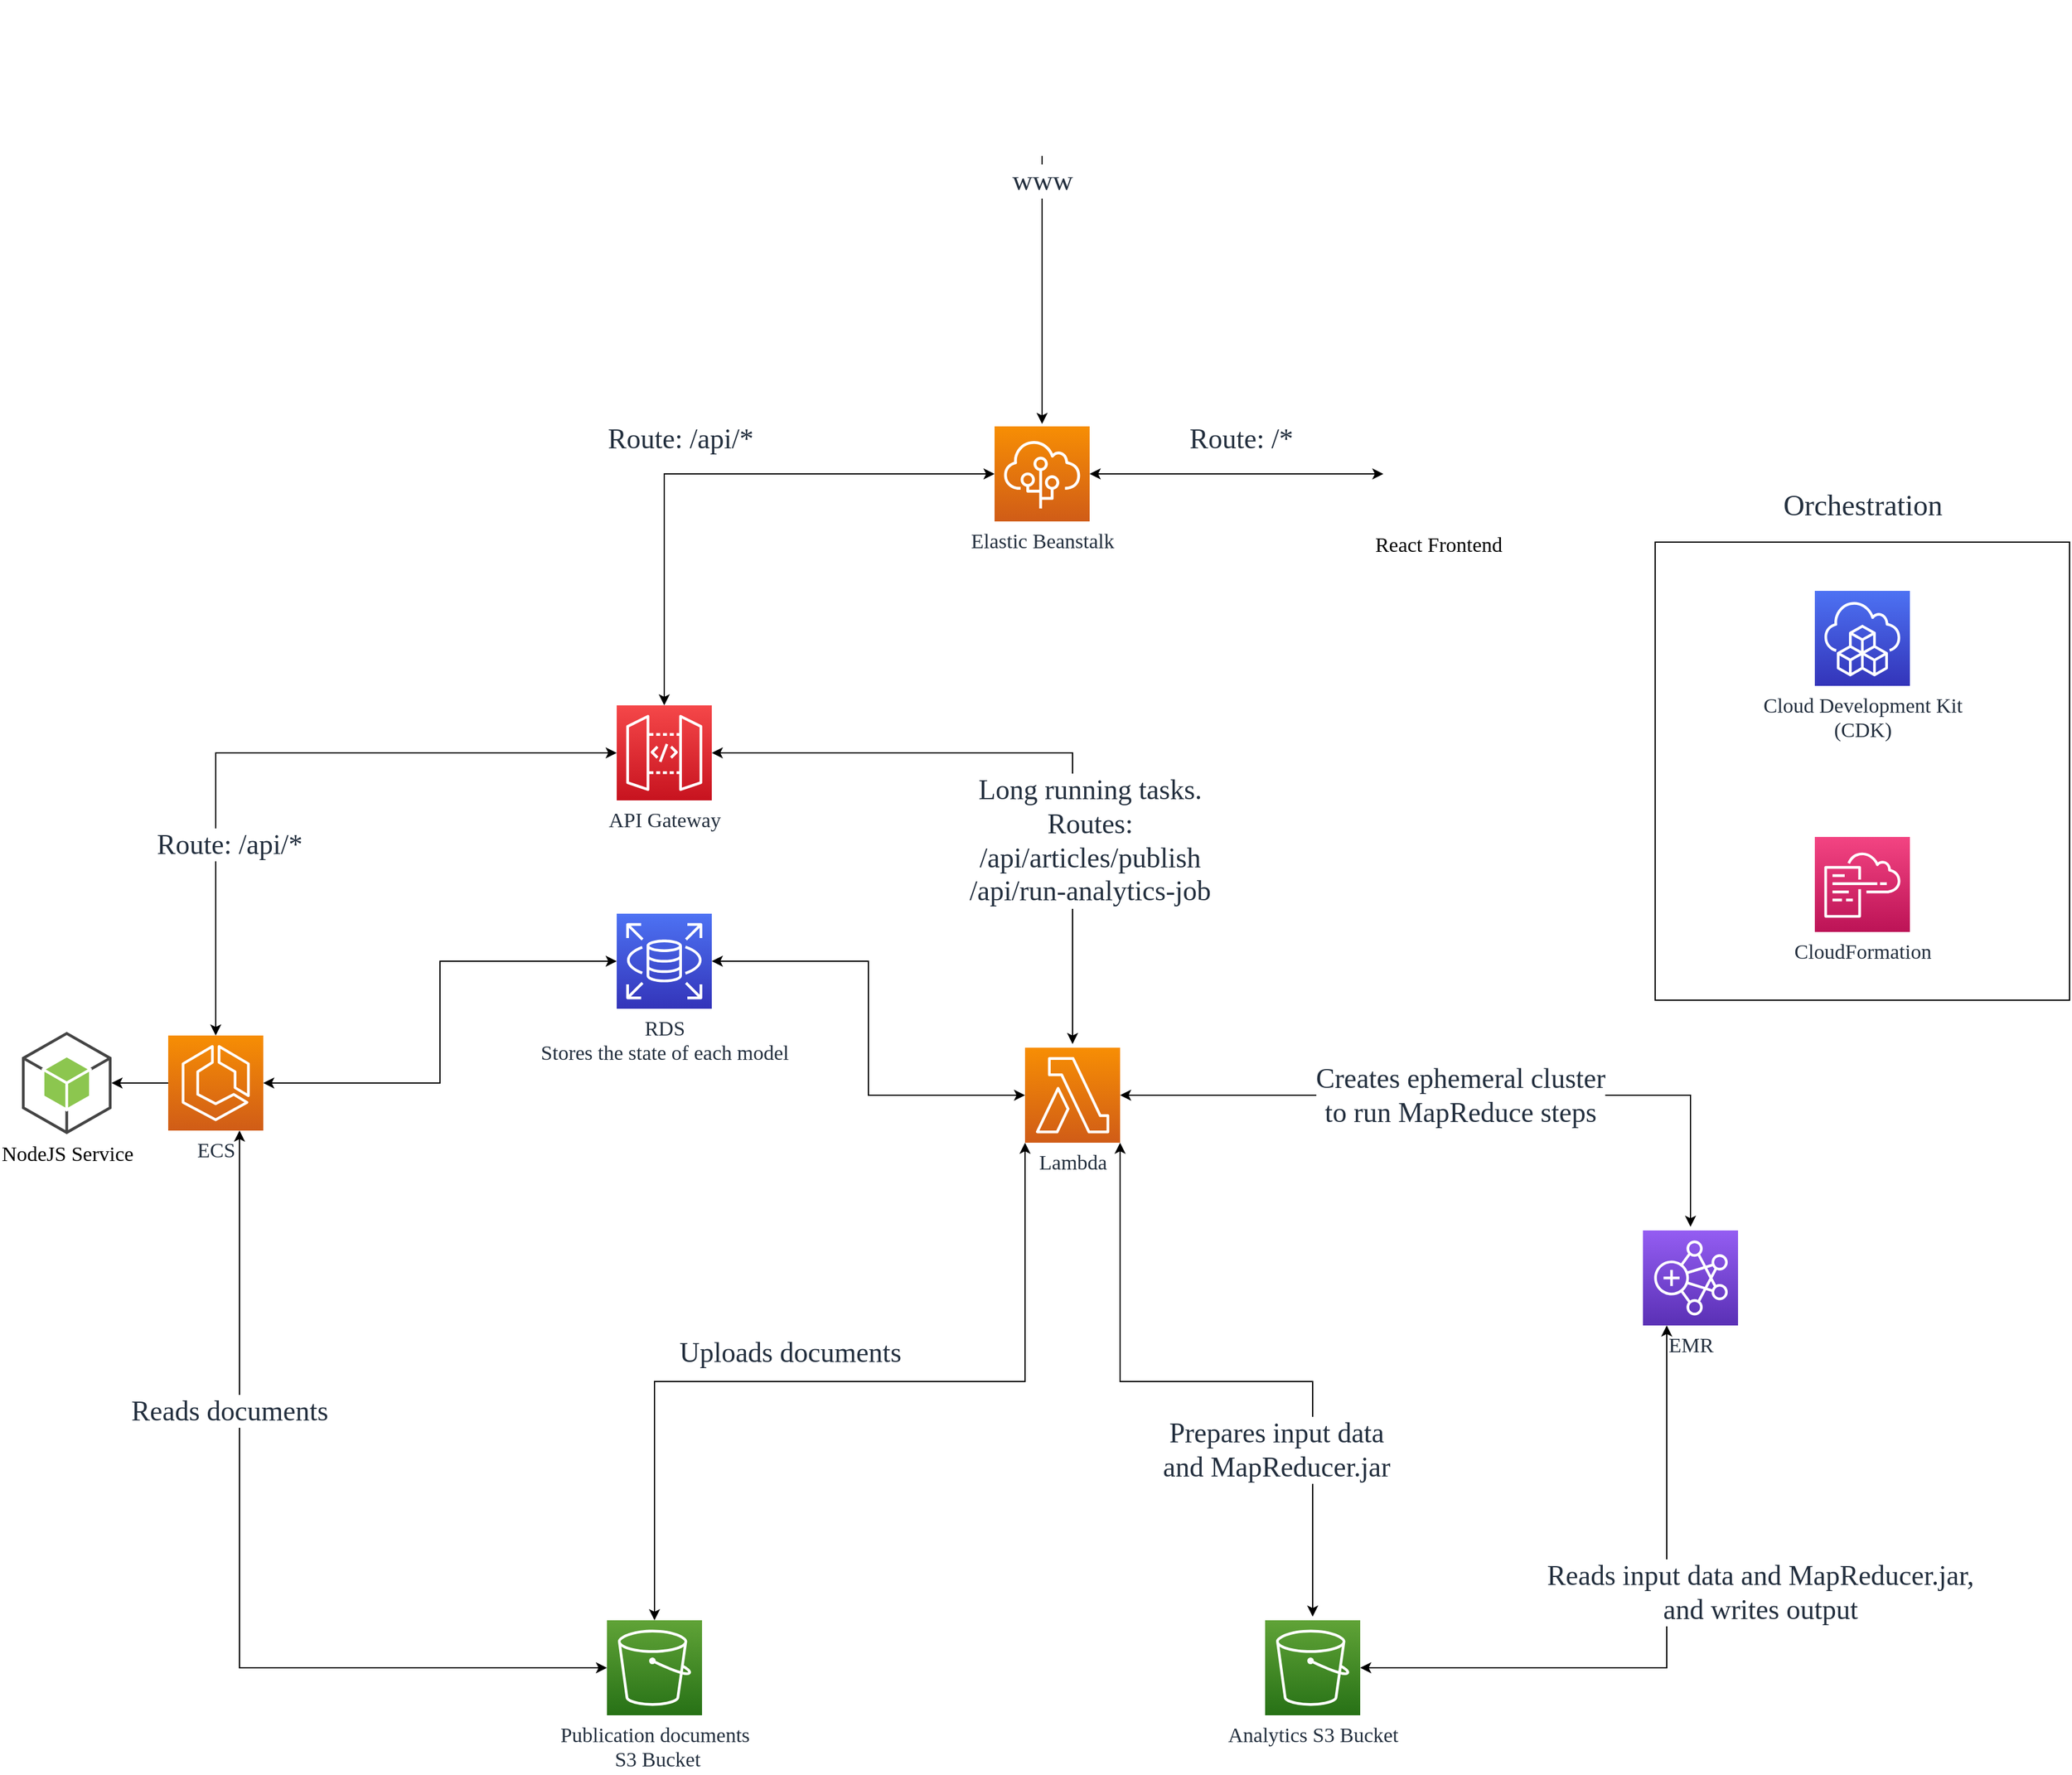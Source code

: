 <mxfile version="14.4.8" type="github"><diagram id="6AhbfbZRLbzXQU_2mes7" name="Page-1"><mxGraphModel dx="4532" dy="3318" grid="1" gridSize="10" guides="1" tooltips="1" connect="1" arrows="1" fold="1" page="0" pageScale="1" pageWidth="850" pageHeight="1100" math="0" shadow="0"><root><mxCell id="0"/><mxCell id="1" parent="0"/><mxCell id="X5J0RskGUfn2iMmxmOIG-72" value="" style="whiteSpace=wrap;html=1;dashed=0;labelBackgroundColor=#ffffff;fillColor=none;gradientColor=#4D72F3;fontFamily=PT Mono;fontSource=https%3A%2F%2Ffonts.googleapis.com%2Fcss%3Ffamily%3DPT%2BMono;fontSize=17;fontColor=#232F3E;" vertex="1" parent="1"><mxGeometry x="1360" y="-385" width="340" height="376" as="geometry"/></mxCell><mxCell id="X5J0RskGUfn2iMmxmOIG-57" style="edgeStyle=orthogonalEdgeStyle;rounded=0;orthogonalLoop=1;jettySize=auto;html=1;entryX=0;entryY=0.5;entryDx=0;entryDy=0;entryPerimeter=0;endFill=1;targetPerimeterSpacing=3;fontSize=23;fontColor=#232F3E;exitX=0.75;exitY=1;exitDx=0;exitDy=0;exitPerimeter=0;startArrow=classic;startFill=1;endArrow=classic;fontFamily=PT Mono;fontSource=https%3A%2F%2Ffonts.googleapis.com%2Fcss%3Ffamily%3DPT%2BMono;" edge="1" parent="1" source="X5J0RskGUfn2iMmxmOIG-5" target="X5J0RskGUfn2iMmxmOIG-41"><mxGeometry relative="1" as="geometry"/></mxCell><mxCell id="X5J0RskGUfn2iMmxmOIG-61" value="Reads documents" style="edgeLabel;html=1;align=center;verticalAlign=middle;resizable=0;points=[];fontSize=23;fontColor=#232F3E;fontFamily=PT Mono;fontSource=https%3A%2F%2Ffonts.googleapis.com%2Fcss%3Ffamily%3DPT%2BMono;" vertex="1" connectable="0" parent="X5J0RskGUfn2iMmxmOIG-57"><mxGeometry x="-0.318" y="1" relative="1" as="geometry"><mxPoint x="-10" y="-23.71" as="offset"/></mxGeometry></mxCell><mxCell id="X5J0RskGUfn2iMmxmOIG-51" style="edgeStyle=orthogonalEdgeStyle;rounded=0;orthogonalLoop=1;jettySize=auto;html=1;entryX=1;entryY=0.5;entryDx=0;entryDy=0;entryPerimeter=0;endFill=1;targetPerimeterSpacing=3;fontSize=23;fontColor=#232F3E;startArrow=classic;startFill=1;endArrow=classic;fontFamily=PT Mono;fontSource=https%3A%2F%2Ffonts.googleapis.com%2Fcss%3Ffamily%3DPT%2BMono;" edge="1" parent="1" source="X5J0RskGUfn2iMmxmOIG-2" target="X5J0RskGUfn2iMmxmOIG-5"><mxGeometry relative="1" as="geometry"/></mxCell><mxCell id="X5J0RskGUfn2iMmxmOIG-52" style="edgeStyle=orthogonalEdgeStyle;rounded=0;orthogonalLoop=1;jettySize=auto;html=1;entryX=0;entryY=0.5;entryDx=0;entryDy=0;entryPerimeter=0;endFill=1;targetPerimeterSpacing=3;fontSize=23;fontColor=#232F3E;startArrow=classic;startFill=1;endArrow=classic;fontFamily=PT Mono;fontSource=https%3A%2F%2Ffonts.googleapis.com%2Fcss%3Ffamily%3DPT%2BMono;" edge="1" parent="1" source="X5J0RskGUfn2iMmxmOIG-2" target="X5J0RskGUfn2iMmxmOIG-8"><mxGeometry relative="1" as="geometry"/></mxCell><mxCell id="X5J0RskGUfn2iMmxmOIG-2" value="&lt;font style=&quot;font-size: 17px&quot;&gt;RDS&lt;br&gt;Stores the state of each model&lt;br style=&quot;font-size: 17px&quot;&gt;&lt;/font&gt;" style="points=[[0,0,0],[0.25,0,0],[0.5,0,0],[0.75,0,0],[1,0,0],[0,1,0],[0.25,1,0],[0.5,1,0],[0.75,1,0],[1,1,0],[0,0.25,0],[0,0.5,0],[0,0.75,0],[1,0.25,0],[1,0.5,0],[1,0.75,0]];outlineConnect=0;fontColor=#232F3E;gradientColor=#4D72F3;gradientDirection=north;fillColor=#3334B9;strokeColor=#ffffff;dashed=0;verticalLabelPosition=bottom;verticalAlign=top;align=center;html=1;fontSize=17;fontStyle=0;aspect=fixed;shape=mxgraph.aws4.resourceIcon;resIcon=mxgraph.aws4.rds;fontFamily=PT Mono;fontSource=https%3A%2F%2Ffonts.googleapis.com%2Fcss%3Ffamily%3DPT%2BMono;" vertex="1" parent="1"><mxGeometry x="508" y="-80" width="78" height="78" as="geometry"/></mxCell><mxCell id="X5J0RskGUfn2iMmxmOIG-24" style="edgeStyle=orthogonalEdgeStyle;rounded=0;orthogonalLoop=1;jettySize=auto;html=1;endFill=1;targetPerimeterSpacing=3;fontSize=23;fontColor=#232F3E;jumpStyle=none;startArrow=classic;startFill=1;endArrow=classic;fontFamily=PT Mono;fontSource=https%3A%2F%2Ffonts.googleapis.com%2Fcss%3Ffamily%3DPT%2BMono;" edge="1" parent="1" source="X5J0RskGUfn2iMmxmOIG-3" target="X5J0RskGUfn2iMmxmOIG-18"><mxGeometry relative="1" as="geometry"/></mxCell><mxCell id="X5J0RskGUfn2iMmxmOIG-30" value="Route: /*" style="edgeLabel;html=1;align=center;verticalAlign=middle;resizable=0;points=[];fontSize=23;fontColor=#232F3E;fontFamily=PT Mono;fontSource=https%3A%2F%2Ffonts.googleapis.com%2Fcss%3Ffamily%3DPT%2BMono;" vertex="1" connectable="0" parent="X5J0RskGUfn2iMmxmOIG-24"><mxGeometry x="0.339" y="-37" relative="1" as="geometry"><mxPoint x="-37.43" y="-66" as="offset"/></mxGeometry></mxCell><mxCell id="X5J0RskGUfn2iMmxmOIG-25" style="edgeStyle=orthogonalEdgeStyle;rounded=0;orthogonalLoop=1;jettySize=auto;html=1;entryX=0.5;entryY=0;entryDx=0;entryDy=0;entryPerimeter=0;endFill=1;targetPerimeterSpacing=3;fontSize=23;fontColor=#232F3E;startArrow=classic;startFill=1;endArrow=classic;fontFamily=PT Mono;fontSource=https%3A%2F%2Ffonts.googleapis.com%2Fcss%3Ffamily%3DPT%2BMono;" edge="1" parent="1" source="X5J0RskGUfn2iMmxmOIG-3" target="X5J0RskGUfn2iMmxmOIG-7"><mxGeometry relative="1" as="geometry"/></mxCell><mxCell id="X5J0RskGUfn2iMmxmOIG-28" value="&lt;span style=&quot;color: rgba(0, 0, 0, 0); font-size: 0px;&quot;&gt;%3CmxGraphModel%3E%3Croot%3E%3CmxCell%20id%3D%220%22%2F%3E%3CmxCell%20id%3D%221%22%20parent%3D%220%22%2F%3E%3CmxCell%20id%3D%222%22%20value%3D%22%26lt%3Bfont%20face%3D%26quot%3BPermanent%20Marker%26quot%3B%26gt%3B%2Fapi%2F*%26lt%3B%2Ffont%26gt%3B%22%20style%3D%22text%3Bhtml%3D1%3Balign%3Dcenter%3BverticalAlign%3Dmiddle%3Bresizable%3D0%3Bpoints%3D%5B%5D%3Bautosize%3D1%3BfontSize%3D23%3BfontColor%3D%23232F3E%3B%22%20vertex%3D%221%22%20parent%3D%221%22%3E%3CmxGeometry%20x%3D%22530%22%20y%3D%22-420%22%20width%3D%2280%22%20height%3D%2230%22%20as%3D%22geometry%22%2F%3E%3C%2FmxCell%3E%3C%2Froot%3E%3C%2FmxGraphModel%3E&lt;/span&gt;" style="edgeLabel;html=1;align=center;verticalAlign=middle;resizable=0;points=[];fontSize=23;fontColor=#232F3E;fontFamily=PT Mono;fontSource=https%3A%2F%2Ffonts.googleapis.com%2Fcss%3Ffamily%3DPT%2BMono;" vertex="1" connectable="0" parent="X5J0RskGUfn2iMmxmOIG-25"><mxGeometry x="-0.155" y="38" relative="1" as="geometry"><mxPoint as="offset"/></mxGeometry></mxCell><mxCell id="X5J0RskGUfn2iMmxmOIG-29" value="Route: /api/*" style="edgeLabel;html=1;align=center;verticalAlign=middle;resizable=0;points=[];fontSize=23;fontColor=#232F3E;fontFamily=PT Mono;fontSource=https%3A%2F%2Ffonts.googleapis.com%2Fcss%3Ffamily%3DPT%2BMono;" vertex="1" connectable="0" parent="X5J0RskGUfn2iMmxmOIG-25"><mxGeometry x="-0.149" y="35" relative="1" as="geometry"><mxPoint x="-62.29" y="-64" as="offset"/></mxGeometry></mxCell><mxCell id="X5J0RskGUfn2iMmxmOIG-3" value="&lt;font data-font-src=&quot;https://fonts.googleapis.com/css?family=Permanent+Marker&quot; style=&quot;font-size: 17px;&quot;&gt;Elastic Beanstalk&lt;/font&gt;" style="points=[[0,0,0],[0.25,0,0],[0.5,0,0],[0.75,0,0],[1,0,0],[0,1,0],[0.25,1,0],[0.5,1,0],[0.75,1,0],[1,1,0],[0,0.25,0],[0,0.5,0],[0,0.75,0],[1,0.25,0],[1,0.5,0],[1,0.75,0]];outlineConnect=0;fontColor=#232F3E;gradientColor=#F78E04;gradientDirection=north;fillColor=#D05C17;strokeColor=#ffffff;dashed=0;verticalLabelPosition=bottom;verticalAlign=top;align=center;html=1;fontSize=17;fontStyle=0;aspect=fixed;shape=mxgraph.aws4.resourceIcon;resIcon=mxgraph.aws4.elastic_beanstalk;fontFamily=PT Mono;fontSource=https%3A%2F%2Ffonts.googleapis.com%2Fcss%3Ffamily%3DPT%2BMono;" vertex="1" parent="1"><mxGeometry x="818" y="-480" width="78" height="78" as="geometry"/></mxCell><mxCell id="X5J0RskGUfn2iMmxmOIG-50" style="edgeStyle=orthogonalEdgeStyle;rounded=0;orthogonalLoop=1;jettySize=auto;html=1;entryX=1;entryY=0.5;entryDx=0;entryDy=0;entryPerimeter=0;endFill=1;targetPerimeterSpacing=3;fontSize=23;fontColor=#232F3E;fontFamily=PT Mono;fontSource=https%3A%2F%2Ffonts.googleapis.com%2Fcss%3Ffamily%3DPT%2BMono;" edge="1" parent="1" source="X5J0RskGUfn2iMmxmOIG-5" target="X5J0RskGUfn2iMmxmOIG-9"><mxGeometry relative="1" as="geometry"/></mxCell><mxCell id="X5J0RskGUfn2iMmxmOIG-33" style="edgeStyle=orthogonalEdgeStyle;rounded=0;orthogonalLoop=1;jettySize=auto;html=1;entryX=0.5;entryY=0;entryDx=0;entryDy=0;entryPerimeter=0;endFill=1;targetPerimeterSpacing=3;fontSize=23;fontColor=#232F3E;startArrow=classic;startFill=1;endArrow=classic;fontFamily=PT Mono;fontSource=https%3A%2F%2Ffonts.googleapis.com%2Fcss%3Ffamily%3DPT%2BMono;" edge="1" parent="1" source="X5J0RskGUfn2iMmxmOIG-7" target="X5J0RskGUfn2iMmxmOIG-5"><mxGeometry relative="1" as="geometry"/></mxCell><mxCell id="X5J0RskGUfn2iMmxmOIG-49" value="Route: /api/*" style="edgeLabel;html=1;align=center;verticalAlign=middle;resizable=0;points=[];fontSize=23;fontColor=#232F3E;fontFamily=PT Mono;fontSource=https%3A%2F%2Ffonts.googleapis.com%2Fcss%3Ffamily%3DPT%2BMono;" vertex="1" connectable="0" parent="X5J0RskGUfn2iMmxmOIG-33"><mxGeometry x="0.438" y="26" relative="1" as="geometry"><mxPoint x="-15" as="offset"/></mxGeometry></mxCell><mxCell id="X5J0RskGUfn2iMmxmOIG-34" style="edgeStyle=orthogonalEdgeStyle;rounded=0;orthogonalLoop=1;jettySize=auto;html=1;endFill=1;targetPerimeterSpacing=3;fontSize=23;fontColor=#232F3E;startArrow=classic;startFill=1;endArrow=classic;fontFamily=PT Mono;fontSource=https%3A%2F%2Ffonts.googleapis.com%2Fcss%3Ffamily%3DPT%2BMono;" edge="1" parent="1" source="X5J0RskGUfn2iMmxmOIG-7" target="X5J0RskGUfn2iMmxmOIG-8"><mxGeometry relative="1" as="geometry"/></mxCell><mxCell id="X5J0RskGUfn2iMmxmOIG-48" value="Long running tasks.&lt;br&gt;Routes:&lt;br&gt;/api/articles/publish&lt;br&gt;/api/run-analytics-job" style="edgeLabel;html=1;align=center;verticalAlign=middle;resizable=0;points=[];fontSize=23;fontColor=#232F3E;fontFamily=PT Mono;fontSource=https%3A%2F%2Ffonts.googleapis.com%2Fcss%3Ffamily%3DPT%2BMono;" vertex="1" connectable="0" parent="X5J0RskGUfn2iMmxmOIG-34"><mxGeometry x="-0.145" y="-59" relative="1" as="geometry"><mxPoint x="81.43" y="13" as="offset"/></mxGeometry></mxCell><mxCell id="X5J0RskGUfn2iMmxmOIG-7" value="&lt;font style=&quot;font-size: 17px;&quot;&gt;API Gateway&lt;br style=&quot;font-size: 17px;&quot;&gt;&lt;/font&gt;" style="points=[[0,0,0],[0.25,0,0],[0.5,0,0],[0.75,0,0],[1,0,0],[0,1,0],[0.25,1,0],[0.5,1,0],[0.75,1,0],[1,1,0],[0,0.25,0],[0,0.5,0],[0,0.75,0],[1,0.25,0],[1,0.5,0],[1,0.75,0]];outlineConnect=0;fontColor=#232F3E;gradientColor=#F54749;gradientDirection=north;fillColor=#C7131F;strokeColor=#ffffff;dashed=0;verticalLabelPosition=bottom;verticalAlign=top;align=center;html=1;fontSize=17;fontStyle=0;aspect=fixed;shape=mxgraph.aws4.resourceIcon;resIcon=mxgraph.aws4.api_gateway;fontFamily=PT Mono;fontSource=https%3A%2F%2Ffonts.googleapis.com%2Fcss%3Ffamily%3DPT%2BMono;" vertex="1" parent="1"><mxGeometry x="508" y="-251" width="78" height="78" as="geometry"/></mxCell><mxCell id="X5J0RskGUfn2iMmxmOIG-35" style="edgeStyle=orthogonalEdgeStyle;rounded=0;orthogonalLoop=1;jettySize=auto;html=1;endFill=1;targetPerimeterSpacing=3;fontSize=23;fontColor=#232F3E;startArrow=classic;startFill=1;endArrow=classic;fontFamily=PT Mono;fontSource=https%3A%2F%2Ffonts.googleapis.com%2Fcss%3Ffamily%3DPT%2BMono;" edge="1" parent="1" source="X5J0RskGUfn2iMmxmOIG-8" target="X5J0RskGUfn2iMmxmOIG-11"><mxGeometry relative="1" as="geometry"/></mxCell><mxCell id="X5J0RskGUfn2iMmxmOIG-63" value="Creates ephemeral cluster&lt;br&gt;to run MapReduce steps" style="edgeLabel;html=1;align=center;verticalAlign=middle;resizable=0;points=[];fontSize=23;fontColor=#232F3E;fontFamily=PT Mono;fontSource=https%3A%2F%2Ffonts.googleapis.com%2Fcss%3Ffamily%3DPT%2BMono;" vertex="1" connectable="0" parent="X5J0RskGUfn2iMmxmOIG-35"><mxGeometry x="-0.094" y="-2" relative="1" as="geometry"><mxPoint x="17.57" y="-2" as="offset"/></mxGeometry></mxCell><mxCell id="X5J0RskGUfn2iMmxmOIG-58" style="edgeStyle=orthogonalEdgeStyle;rounded=0;orthogonalLoop=1;jettySize=auto;html=1;exitX=0;exitY=1;exitDx=0;exitDy=0;exitPerimeter=0;entryX=0.5;entryY=0;entryDx=0;entryDy=0;entryPerimeter=0;endFill=1;targetPerimeterSpacing=3;fontSize=23;fontColor=#232F3E;startArrow=classic;startFill=1;endArrow=classic;fontFamily=PT Mono;fontSource=https%3A%2F%2Ffonts.googleapis.com%2Fcss%3Ffamily%3DPT%2BMono;" edge="1" parent="1" source="X5J0RskGUfn2iMmxmOIG-8" target="X5J0RskGUfn2iMmxmOIG-41"><mxGeometry relative="1" as="geometry"/></mxCell><mxCell id="X5J0RskGUfn2iMmxmOIG-60" value="Uploads documents" style="edgeLabel;html=1;align=center;verticalAlign=middle;resizable=0;points=[];fontSize=23;fontColor=#232F3E;fontFamily=PT Mono;fontSource=https%3A%2F%2Ffonts.googleapis.com%2Fcss%3Ffamily%3DPT%2BMono;" vertex="1" connectable="0" parent="X5J0RskGUfn2iMmxmOIG-58"><mxGeometry x="0.23" y="-1" relative="1" as="geometry"><mxPoint x="39.14" y="-23" as="offset"/></mxGeometry></mxCell><mxCell id="X5J0RskGUfn2iMmxmOIG-59" style="edgeStyle=orthogonalEdgeStyle;rounded=0;orthogonalLoop=1;jettySize=auto;html=1;endFill=1;targetPerimeterSpacing=3;fontSize=23;fontColor=#232F3E;exitX=1;exitY=1;exitDx=0;exitDy=0;exitPerimeter=0;startArrow=classic;startFill=1;endArrow=classic;fontFamily=PT Mono;fontSource=https%3A%2F%2Ffonts.googleapis.com%2Fcss%3Ffamily%3DPT%2BMono;" edge="1" parent="1" source="X5J0RskGUfn2iMmxmOIG-8" target="X5J0RskGUfn2iMmxmOIG-12"><mxGeometry relative="1" as="geometry"/></mxCell><mxCell id="X5J0RskGUfn2iMmxmOIG-62" value="Prepares input data&lt;br&gt;and MapReducer.jar" style="edgeLabel;html=1;align=center;verticalAlign=middle;resizable=0;points=[];fontSize=23;fontColor=#232F3E;fontFamily=PT Mono;fontSource=https%3A%2F%2Ffonts.googleapis.com%2Fcss%3Ffamily%3DPT%2BMono;" vertex="1" connectable="0" parent="X5J0RskGUfn2iMmxmOIG-59"><mxGeometry x="-0.101" y="1" relative="1" as="geometry"><mxPoint x="77.29" y="57" as="offset"/></mxGeometry></mxCell><mxCell id="X5J0RskGUfn2iMmxmOIG-8" value="&lt;font style=&quot;font-size: 17px&quot;&gt;Lambda&lt;br style=&quot;font-size: 17px&quot;&gt;&lt;/font&gt;" style="points=[[0,0,0],[0.25,0,0],[0.5,0,0],[0.75,0,0],[1,0,0],[0,1,0],[0.25,1,0],[0.5,1,0],[0.75,1,0],[1,1,0],[0,0.25,0],[0,0.5,0],[0,0.75,0],[1,0.25,0],[1,0.5,0],[1,0.75,0]];outlineConnect=0;fontColor=#232F3E;gradientColor=#F78E04;gradientDirection=north;fillColor=#D05C17;strokeColor=#ffffff;dashed=0;verticalLabelPosition=bottom;verticalAlign=top;align=center;html=1;fontSize=17;fontStyle=0;aspect=fixed;shape=mxgraph.aws4.resourceIcon;resIcon=mxgraph.aws4.lambda;fontFamily=PT Mono;fontSource=https%3A%2F%2Ffonts.googleapis.com%2Fcss%3Ffamily%3DPT%2BMono;" vertex="1" parent="1"><mxGeometry x="843" y="30" width="78" height="78" as="geometry"/></mxCell><mxCell id="X5J0RskGUfn2iMmxmOIG-9" value="&lt;font style=&quot;font-size: 17px;&quot;&gt;NodeJS Service&lt;/font&gt;" style="outlineConnect=0;dashed=0;verticalLabelPosition=bottom;verticalAlign=top;align=center;html=1;shape=mxgraph.aws3.android;fillColor=#8CC64F;gradientColor=none;fontSize=17;fontFamily=PT Mono;fontSource=https%3A%2F%2Ffonts.googleapis.com%2Fcss%3Ffamily%3DPT%2BMono;" vertex="1" parent="1"><mxGeometry x="20" y="17" width="73.5" height="84" as="geometry"/></mxCell><mxCell id="X5J0RskGUfn2iMmxmOIG-55" style="edgeStyle=orthogonalEdgeStyle;rounded=0;orthogonalLoop=1;jettySize=auto;html=1;entryX=1;entryY=0.5;entryDx=0;entryDy=0;entryPerimeter=0;endFill=1;targetPerimeterSpacing=3;fontSize=23;fontColor=#232F3E;exitX=0.25;exitY=1;exitDx=0;exitDy=0;exitPerimeter=0;startArrow=classic;startFill=1;endArrow=classic;fontFamily=PT Mono;fontSource=https%3A%2F%2Ffonts.googleapis.com%2Fcss%3Ffamily%3DPT%2BMono;" edge="1" parent="1" source="X5J0RskGUfn2iMmxmOIG-11" target="X5J0RskGUfn2iMmxmOIG-12"><mxGeometry relative="1" as="geometry"/></mxCell><mxCell id="X5J0RskGUfn2iMmxmOIG-56" value="Reads input data and MapReducer.jar,&lt;br&gt;and writes output" style="edgeLabel;html=1;align=center;verticalAlign=middle;resizable=0;points=[];fontSize=23;fontColor=#232F3E;fontFamily=PT Mono;fontSource=https%3A%2F%2Ffonts.googleapis.com%2Fcss%3Ffamily%3DPT%2BMono;" vertex="1" connectable="0" parent="X5J0RskGUfn2iMmxmOIG-55"><mxGeometry x="0.015" y="2" relative="1" as="geometry"><mxPoint x="74.29" y="-51" as="offset"/></mxGeometry></mxCell><mxCell id="X5J0RskGUfn2iMmxmOIG-11" value="&lt;font style=&quot;font-size: 17px;&quot;&gt;EMR&lt;/font&gt;" style="points=[[0,0,0],[0.25,0,0],[0.5,0,0],[0.75,0,0],[1,0,0],[0,1,0],[0.25,1,0],[0.5,1,0],[0.75,1,0],[1,1,0],[0,0.25,0],[0,0.5,0],[0,0.75,0],[1,0.25,0],[1,0.5,0],[1,0.75,0]];outlineConnect=0;fontColor=#232F3E;gradientColor=#945DF2;gradientDirection=north;fillColor=#5A30B5;strokeColor=#ffffff;dashed=0;verticalLabelPosition=bottom;verticalAlign=top;align=center;html=1;fontSize=17;fontStyle=0;aspect=fixed;shape=mxgraph.aws4.resourceIcon;resIcon=mxgraph.aws4.emr;fontFamily=PT Mono;fontSource=https%3A%2F%2Ffonts.googleapis.com%2Fcss%3Ffamily%3DPT%2BMono;" vertex="1" parent="1"><mxGeometry x="1350" y="180" width="78" height="78" as="geometry"/></mxCell><mxCell id="X5J0RskGUfn2iMmxmOIG-12" value="&lt;font style=&quot;font-size: 17px&quot;&gt;Analytics S3 Bucket&lt;br style=&quot;font-size: 17px&quot;&gt;&lt;/font&gt;" style="points=[[0,0,0],[0.25,0,0],[0.5,0,0],[0.75,0,0],[1,0,0],[0,1,0],[0.25,1,0],[0.5,1,0],[0.75,1,0],[1,1,0],[0,0.25,0],[0,0.5,0],[0,0.75,0],[1,0.25,0],[1,0.5,0],[1,0.75,0]];outlineConnect=0;fontColor=#232F3E;gradientColor=#60A337;gradientDirection=north;fillColor=#277116;strokeColor=#ffffff;dashed=0;verticalLabelPosition=bottom;verticalAlign=top;align=center;html=1;fontSize=17;fontStyle=0;aspect=fixed;shape=mxgraph.aws4.resourceIcon;resIcon=mxgraph.aws4.s3;fontFamily=PT Mono;fontSource=https%3A%2F%2Ffonts.googleapis.com%2Fcss%3Ffamily%3DPT%2BMono;" vertex="1" parent="1"><mxGeometry x="1040" y="500" width="78" height="78" as="geometry"/></mxCell><mxCell id="X5J0RskGUfn2iMmxmOIG-18" value="&lt;font style=&quot;font-size: 17px;&quot;&gt;React Frontend&lt;br style=&quot;font-size: 17px;&quot;&gt;&lt;/font&gt;" style="shape=image;html=1;verticalAlign=top;verticalLabelPosition=bottom;labelBackgroundColor=#ffffff;imageAspect=0;aspect=fixed;image=https://cdn0.iconfinder.com/data/icons/logos-brands-in-colors/128/react_color-128.png;fontSize=17;fontFamily=PT Mono;fontSource=https%3A%2F%2Ffonts.googleapis.com%2Fcss%3Ffamily%3DPT%2BMono;" vertex="1" parent="1"><mxGeometry x="1140" y="-483" width="84" height="84" as="geometry"/></mxCell><mxCell id="X5J0RskGUfn2iMmxmOIG-23" style="edgeStyle=orthogonalEdgeStyle;rounded=0;orthogonalLoop=1;jettySize=auto;html=1;endArrow=classic;endFill=1;fontSize=23;fontColor=#232F3E;targetPerimeterSpacing=2;fontFamily=PT Mono;fontSource=https%3A%2F%2Ffonts.googleapis.com%2Fcss%3Ffamily%3DPT%2BMono;" edge="1" parent="1" source="X5J0RskGUfn2iMmxmOIG-22" target="X5J0RskGUfn2iMmxmOIG-3"><mxGeometry relative="1" as="geometry"/></mxCell><mxCell id="X5J0RskGUfn2iMmxmOIG-22" value="&lt;font&gt;www&lt;/font&gt;" style="shape=image;html=1;verticalAlign=top;verticalLabelPosition=bottom;labelBackgroundColor=#ffffff;imageAspect=0;aspect=fixed;image=https://cdn4.iconfinder.com/data/icons/ionicons/512/icon-ios7-world-outline-128.png;dashed=0;strokeColor=#ffffff;fillColor=#D05C17;gradientColor=#F78E04;fontSize=23;fontColor=#232F3E;fontFamily=PT Mono;fontSource=https%3A%2F%2Ffonts.googleapis.com%2Fcss%3Ffamily%3DPT%2BMono;" vertex="1" parent="1"><mxGeometry x="793" y="-830" width="128" height="128" as="geometry"/></mxCell><mxCell id="X5J0RskGUfn2iMmxmOIG-41" value="&lt;font style=&quot;font-size: 17px&quot;&gt;Publication documents&lt;br&gt;&amp;nbsp;S3 Bucket&lt;br style=&quot;font-size: 17px&quot;&gt;&lt;/font&gt;" style="points=[[0,0,0],[0.25,0,0],[0.5,0,0],[0.75,0,0],[1,0,0],[0,1,0],[0.25,1,0],[0.5,1,0],[0.75,1,0],[1,1,0],[0,0.25,0],[0,0.5,0],[0,0.75,0],[1,0.25,0],[1,0.5,0],[1,0.75,0]];outlineConnect=0;fontColor=#232F3E;gradientColor=#60A337;gradientDirection=north;fillColor=#277116;strokeColor=#ffffff;dashed=0;verticalLabelPosition=bottom;verticalAlign=top;align=center;html=1;fontSize=17;fontStyle=0;aspect=fixed;shape=mxgraph.aws4.resourceIcon;resIcon=mxgraph.aws4.s3;fontFamily=PT Mono;fontSource=https%3A%2F%2Ffonts.googleapis.com%2Fcss%3Ffamily%3DPT%2BMono;" vertex="1" parent="1"><mxGeometry x="500" y="500" width="78" height="78" as="geometry"/></mxCell><mxCell id="X5J0RskGUfn2iMmxmOIG-5" value="&lt;font data-font-src=&quot;https://fonts.googleapis.com/css?family=Permanent+Marker&quot; style=&quot;font-size: 17px;&quot;&gt;ECS&lt;/font&gt;" style="points=[[0,0,0],[0.25,0,0],[0.5,0,0],[0.75,0,0],[1,0,0],[0,1,0],[0.25,1,0],[0.5,1,0],[0.75,1,0],[1,1,0],[0,0.25,0],[0,0.5,0],[0,0.75,0],[1,0.25,0],[1,0.5,0],[1,0.75,0]];outlineConnect=0;fontColor=#232F3E;gradientColor=#F78E04;gradientDirection=north;fillColor=#D05C17;strokeColor=#ffffff;dashed=0;verticalLabelPosition=bottom;verticalAlign=top;align=center;html=1;fontSize=17;fontStyle=0;aspect=fixed;shape=mxgraph.aws4.resourceIcon;resIcon=mxgraph.aws4.ecs;fontFamily=PT Mono;fontSource=https%3A%2F%2Ffonts.googleapis.com%2Fcss%3Ffamily%3DPT%2BMono;" vertex="1" parent="1"><mxGeometry x="140" y="20" width="78" height="78" as="geometry"/></mxCell><mxCell id="X5J0RskGUfn2iMmxmOIG-67" value="CloudFormation" style="points=[[0,0,0],[0.25,0,0],[0.5,0,0],[0.75,0,0],[1,0,0],[0,1,0],[0.25,1,0],[0.5,1,0],[0.75,1,0],[1,1,0],[0,0.25,0],[0,0.5,0],[0,0.75,0],[1,0.25,0],[1,0.5,0],[1,0.75,0]];points=[[0,0,0],[0.25,0,0],[0.5,0,0],[0.75,0,0],[1,0,0],[0,1,0],[0.25,1,0],[0.5,1,0],[0.75,1,0],[1,1,0],[0,0.25,0],[0,0.5,0],[0,0.75,0],[1,0.25,0],[1,0.5,0],[1,0.75,0]];outlineConnect=0;fontColor=#232F3E;gradientColor=#F34482;gradientDirection=north;fillColor=#BC1356;strokeColor=#ffffff;dashed=0;verticalLabelPosition=bottom;verticalAlign=top;align=center;html=1;fontSize=17;fontStyle=0;aspect=fixed;shape=mxgraph.aws4.resourceIcon;resIcon=mxgraph.aws4.cloudformation;labelBackgroundColor=#ffffff;fontFamily=PT Mono;fontSource=https%3A%2F%2Ffonts.googleapis.com%2Fcss%3Ffamily%3DPT%2BMono;" vertex="1" parent="1"><mxGeometry x="1491" y="-143" width="78" height="78" as="geometry"/></mxCell><mxCell id="X5J0RskGUfn2iMmxmOIG-68" value="&lt;font style=&quot;font-size: 17px&quot;&gt;Cloud Development Kit&lt;br&gt;(CDK)&lt;/font&gt;" style="points=[[0,0,0],[0.25,0,0],[0.5,0,0],[0.75,0,0],[1,0,0],[0,1,0],[0.25,1,0],[0.5,1,0],[0.75,1,0],[1,1,0],[0,0.25,0],[0,0.5,0],[0,0.75,0],[1,0.25,0],[1,0.5,0],[1,0.75,0]];outlineConnect=0;fontColor=#232F3E;gradientColor=#4D72F3;gradientDirection=north;fillColor=#3334B9;strokeColor=#ffffff;dashed=0;verticalLabelPosition=bottom;verticalAlign=top;align=center;html=1;fontSize=17;fontStyle=0;aspect=fixed;shape=mxgraph.aws4.resourceIcon;resIcon=mxgraph.aws4.cloud_development_kit;labelBackgroundColor=#ffffff;fontFamily=PT Mono;fontSource=https%3A%2F%2Ffonts.googleapis.com%2Fcss%3Ffamily%3DPT%2BMono;" vertex="1" parent="1"><mxGeometry x="1491" y="-345" width="78" height="78" as="geometry"/></mxCell><mxCell id="X5J0RskGUfn2iMmxmOIG-74" value="Orchestration" style="text;html=1;align=center;verticalAlign=middle;resizable=0;points=[];autosize=1;fontSize=24;fontFamily=PT Mono;fontColor=#232F3E;" vertex="1" parent="1"><mxGeometry x="1430" y="-430" width="200" height="30" as="geometry"/></mxCell></root></mxGraphModel></diagram></mxfile>